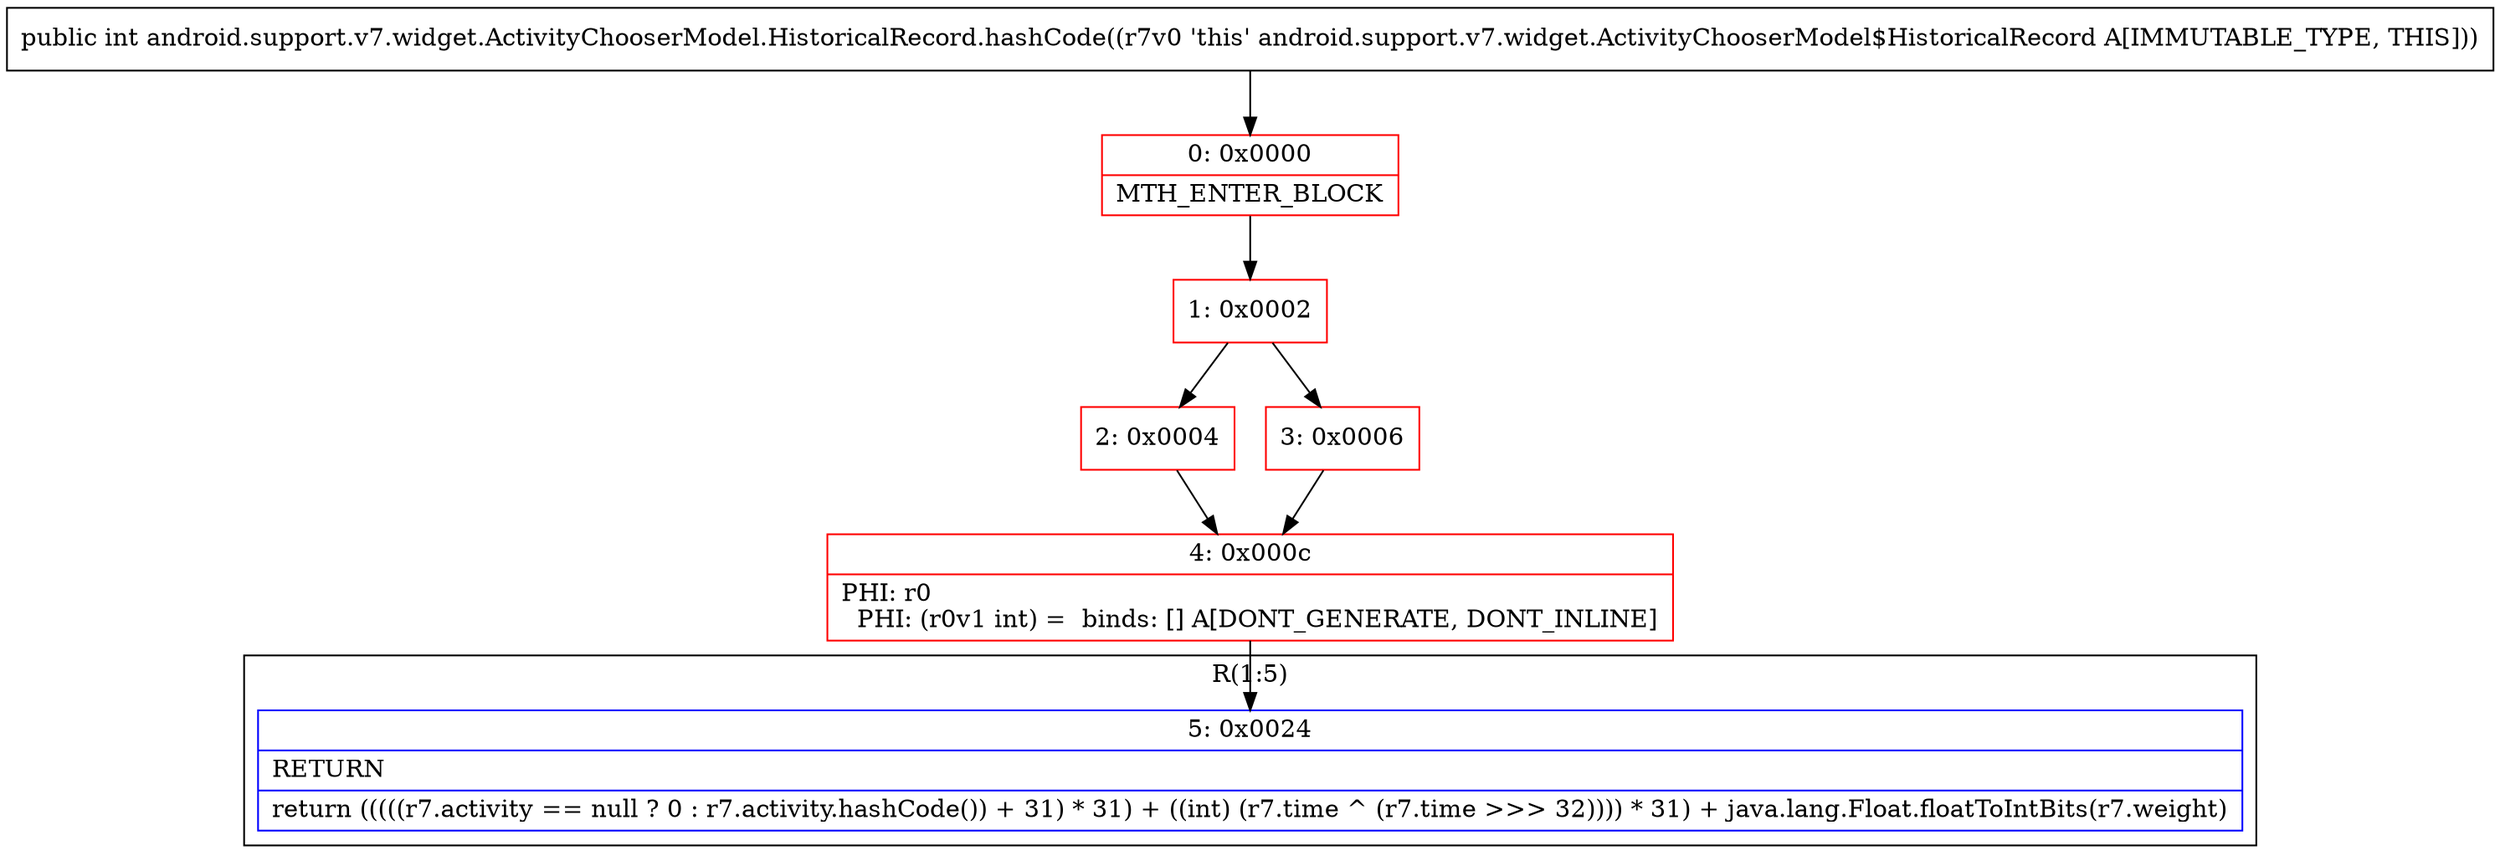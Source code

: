 digraph "CFG forandroid.support.v7.widget.ActivityChooserModel.HistoricalRecord.hashCode()I" {
subgraph cluster_Region_1033292016 {
label = "R(1:5)";
node [shape=record,color=blue];
Node_5 [shape=record,label="{5\:\ 0x0024|RETURN\l|return (((((r7.activity == null ? 0 : r7.activity.hashCode()) + 31) * 31) + ((int) (r7.time ^ (r7.time \>\>\> 32)))) * 31) + java.lang.Float.floatToIntBits(r7.weight)\l}"];
}
Node_0 [shape=record,color=red,label="{0\:\ 0x0000|MTH_ENTER_BLOCK\l}"];
Node_1 [shape=record,color=red,label="{1\:\ 0x0002}"];
Node_2 [shape=record,color=red,label="{2\:\ 0x0004}"];
Node_3 [shape=record,color=red,label="{3\:\ 0x0006}"];
Node_4 [shape=record,color=red,label="{4\:\ 0x000c|PHI: r0 \l  PHI: (r0v1 int) =  binds: [] A[DONT_GENERATE, DONT_INLINE]\l}"];
MethodNode[shape=record,label="{public int android.support.v7.widget.ActivityChooserModel.HistoricalRecord.hashCode((r7v0 'this' android.support.v7.widget.ActivityChooserModel$HistoricalRecord A[IMMUTABLE_TYPE, THIS])) }"];
MethodNode -> Node_0;
Node_0 -> Node_1;
Node_1 -> Node_2;
Node_1 -> Node_3;
Node_2 -> Node_4;
Node_3 -> Node_4;
Node_4 -> Node_5;
}

